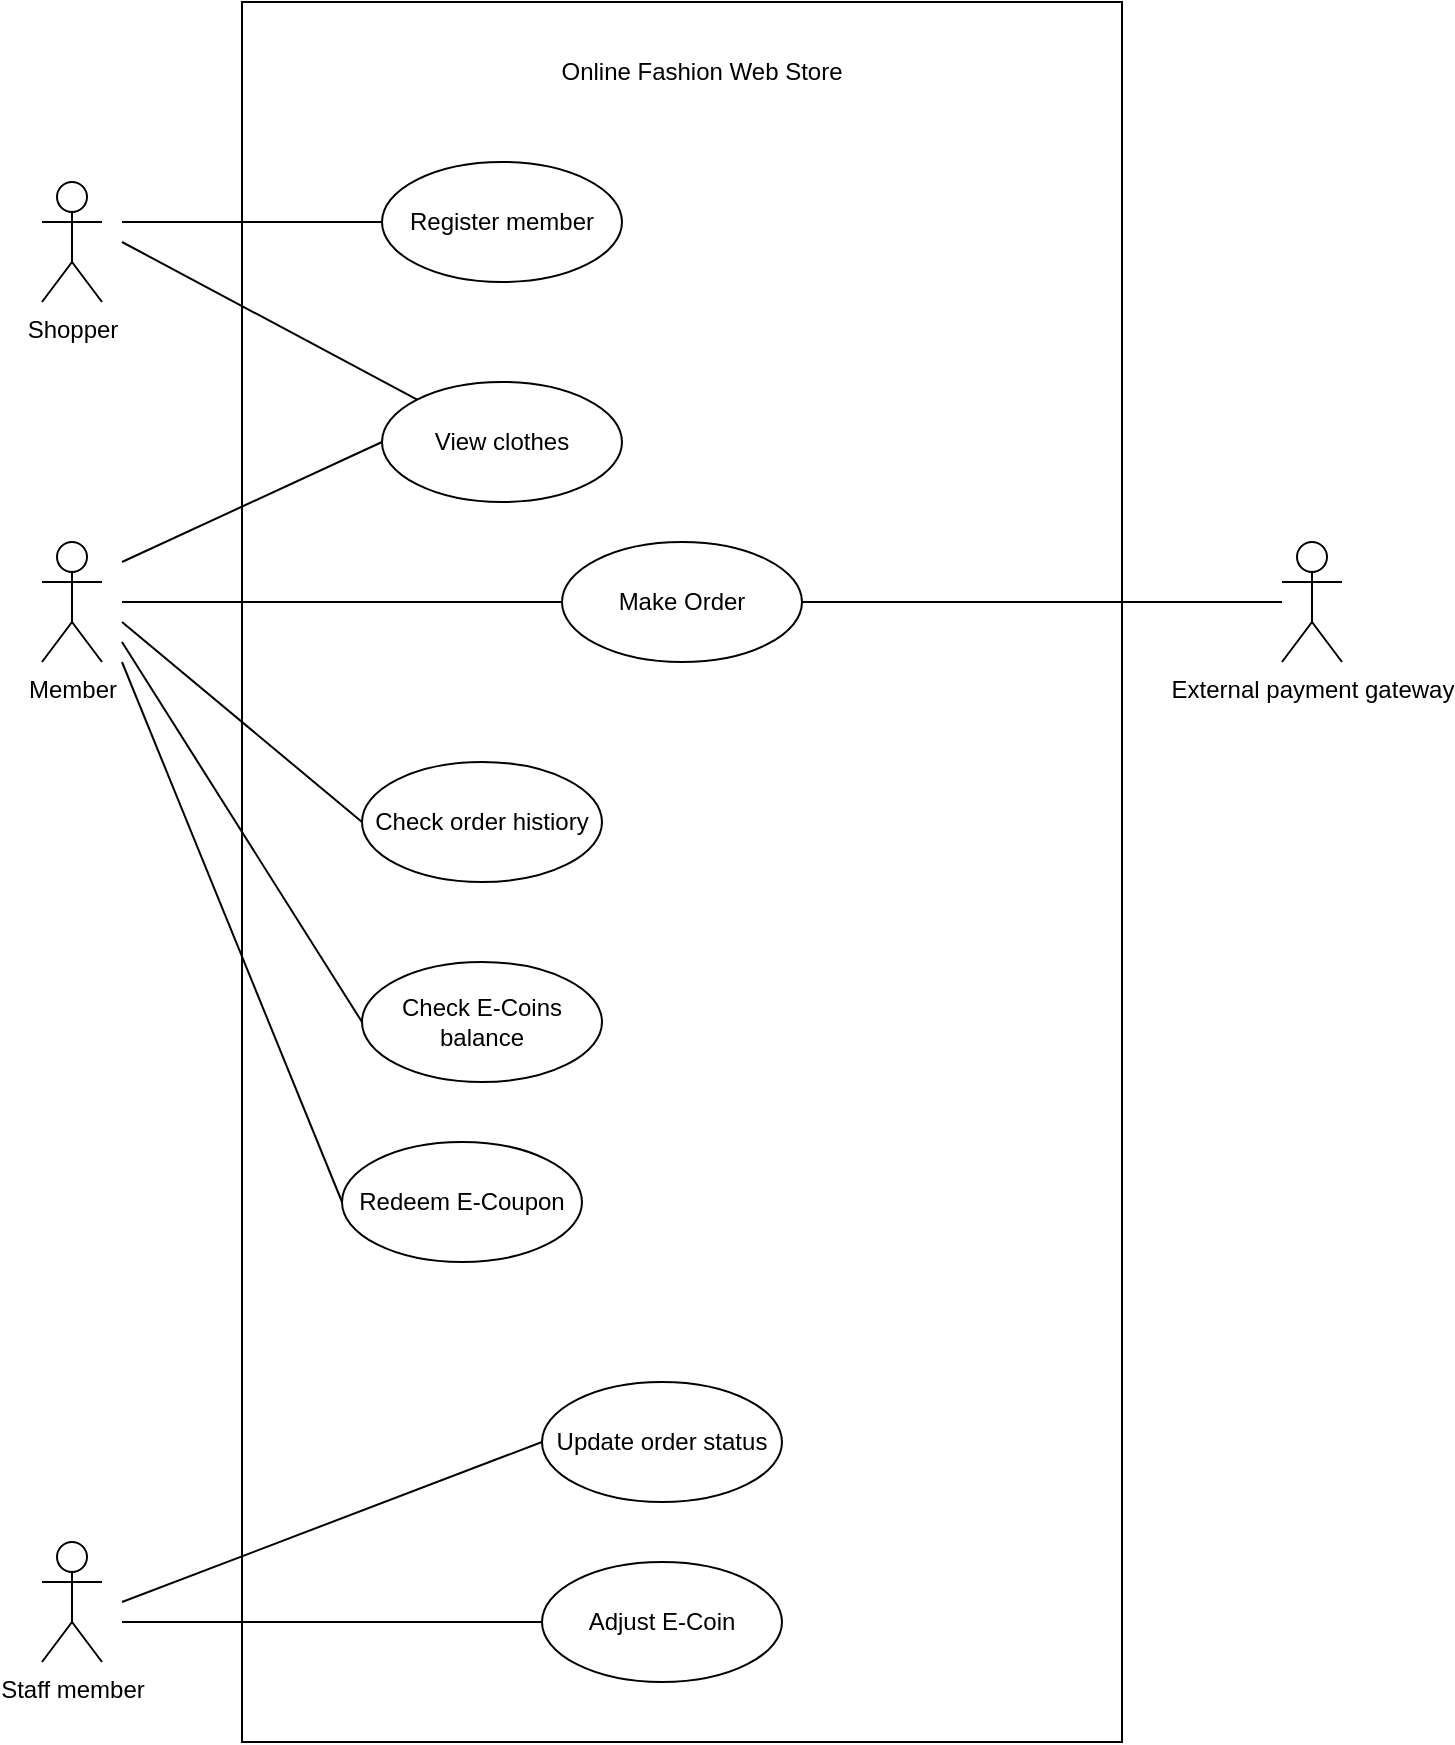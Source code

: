 <mxfile version="14.6.3" type="device"><diagram id="TEweWMGXjwNp_G67oDY1" name="Page-1"><mxGraphModel dx="1207" dy="634" grid="1" gridSize="10" guides="1" tooltips="1" connect="1" arrows="1" fold="1" page="1" pageScale="1" pageWidth="827" pageHeight="1169" math="0" shadow="0"><root><mxCell id="0"/><mxCell id="1" parent="0"/><mxCell id="mah2xvx4V9o2s-xEkk9--1" value="" style="rounded=0;whiteSpace=wrap;html=1;" vertex="1" parent="1"><mxGeometry x="210" y="60" width="440" height="870" as="geometry"/></mxCell><mxCell id="mah2xvx4V9o2s-xEkk9--2" value="Online Fashion Web Store" style="text;html=1;strokeColor=none;fillColor=none;align=center;verticalAlign=middle;whiteSpace=wrap;rounded=0;" vertex="1" parent="1"><mxGeometry x="300" y="80" width="280" height="30" as="geometry"/></mxCell><mxCell id="mah2xvx4V9o2s-xEkk9--3" value="Shopper" style="shape=umlActor;verticalLabelPosition=bottom;verticalAlign=top;html=1;outlineConnect=0;" vertex="1" parent="1"><mxGeometry x="110" y="150" width="30" height="60" as="geometry"/></mxCell><mxCell id="mah2xvx4V9o2s-xEkk9--4" value="Member" style="shape=umlActor;verticalLabelPosition=bottom;verticalAlign=top;html=1;outlineConnect=0;" vertex="1" parent="1"><mxGeometry x="110" y="330" width="30" height="60" as="geometry"/></mxCell><mxCell id="mah2xvx4V9o2s-xEkk9--5" value="Staff member" style="shape=umlActor;verticalLabelPosition=bottom;verticalAlign=top;html=1;outlineConnect=0;" vertex="1" parent="1"><mxGeometry x="110" y="830" width="30" height="60" as="geometry"/></mxCell><mxCell id="mah2xvx4V9o2s-xEkk9--6" value="Register member" style="ellipse;whiteSpace=wrap;html=1;" vertex="1" parent="1"><mxGeometry x="280" y="140" width="120" height="60" as="geometry"/></mxCell><mxCell id="mah2xvx4V9o2s-xEkk9--7" value="View clothes" style="ellipse;whiteSpace=wrap;html=1;" vertex="1" parent="1"><mxGeometry x="280" y="250" width="120" height="60" as="geometry"/></mxCell><mxCell id="mah2xvx4V9o2s-xEkk9--8" value="Make Order" style="ellipse;whiteSpace=wrap;html=1;" vertex="1" parent="1"><mxGeometry x="370" y="330" width="120" height="60" as="geometry"/></mxCell><mxCell id="mah2xvx4V9o2s-xEkk9--9" value="Check order histiory" style="ellipse;whiteSpace=wrap;html=1;" vertex="1" parent="1"><mxGeometry x="270" y="440" width="120" height="60" as="geometry"/></mxCell><mxCell id="mah2xvx4V9o2s-xEkk9--10" value="Check E-Coins balance" style="ellipse;whiteSpace=wrap;html=1;" vertex="1" parent="1"><mxGeometry x="270" y="540" width="120" height="60" as="geometry"/></mxCell><mxCell id="mah2xvx4V9o2s-xEkk9--11" value="Redeem E-Coupon" style="ellipse;whiteSpace=wrap;html=1;" vertex="1" parent="1"><mxGeometry x="260" y="630" width="120" height="60" as="geometry"/></mxCell><mxCell id="mah2xvx4V9o2s-xEkk9--12" value="Update order status" style="ellipse;whiteSpace=wrap;html=1;" vertex="1" parent="1"><mxGeometry x="360" y="750" width="120" height="60" as="geometry"/></mxCell><mxCell id="mah2xvx4V9o2s-xEkk9--13" value="Adjust E-Coin" style="ellipse;whiteSpace=wrap;html=1;" vertex="1" parent="1"><mxGeometry x="360" y="840" width="120" height="60" as="geometry"/></mxCell><mxCell id="mah2xvx4V9o2s-xEkk9--14" value="" style="endArrow=none;html=1;entryX=0;entryY=0.5;entryDx=0;entryDy=0;" edge="1" parent="1" target="mah2xvx4V9o2s-xEkk9--6"><mxGeometry width="50" height="50" relative="1" as="geometry"><mxPoint x="150" y="170" as="sourcePoint"/><mxPoint x="230" y="120" as="targetPoint"/></mxGeometry></mxCell><mxCell id="mah2xvx4V9o2s-xEkk9--15" value="" style="endArrow=none;html=1;entryX=0;entryY=0;entryDx=0;entryDy=0;" edge="1" parent="1" target="mah2xvx4V9o2s-xEkk9--7"><mxGeometry width="50" height="50" relative="1" as="geometry"><mxPoint x="150" y="180" as="sourcePoint"/><mxPoint x="240" y="200" as="targetPoint"/></mxGeometry></mxCell><mxCell id="mah2xvx4V9o2s-xEkk9--16" value="" style="endArrow=none;html=1;entryX=0;entryY=0.5;entryDx=0;entryDy=0;" edge="1" parent="1" target="mah2xvx4V9o2s-xEkk9--7"><mxGeometry width="50" height="50" relative="1" as="geometry"><mxPoint x="150" y="340" as="sourcePoint"/><mxPoint x="230" y="320" as="targetPoint"/></mxGeometry></mxCell><mxCell id="mah2xvx4V9o2s-xEkk9--17" value="" style="endArrow=none;html=1;entryX=0;entryY=0.5;entryDx=0;entryDy=0;" edge="1" parent="1" target="mah2xvx4V9o2s-xEkk9--8"><mxGeometry width="50" height="50" relative="1" as="geometry"><mxPoint x="150" y="360" as="sourcePoint"/><mxPoint x="230" y="350" as="targetPoint"/></mxGeometry></mxCell><mxCell id="mah2xvx4V9o2s-xEkk9--18" value="" style="endArrow=none;html=1;entryX=0;entryY=0.5;entryDx=0;entryDy=0;" edge="1" parent="1" target="mah2xvx4V9o2s-xEkk9--9"><mxGeometry width="50" height="50" relative="1" as="geometry"><mxPoint x="150" y="370" as="sourcePoint"/><mxPoint x="230" y="390" as="targetPoint"/></mxGeometry></mxCell><mxCell id="mah2xvx4V9o2s-xEkk9--19" value="" style="endArrow=none;html=1;entryX=0;entryY=0.5;entryDx=0;entryDy=0;" edge="1" parent="1" target="mah2xvx4V9o2s-xEkk9--10"><mxGeometry width="50" height="50" relative="1" as="geometry"><mxPoint x="150" y="380" as="sourcePoint"/><mxPoint x="180" y="470" as="targetPoint"/></mxGeometry></mxCell><mxCell id="mah2xvx4V9o2s-xEkk9--20" value="" style="endArrow=none;html=1;entryX=0;entryY=0.5;entryDx=0;entryDy=0;" edge="1" parent="1" target="mah2xvx4V9o2s-xEkk9--11"><mxGeometry width="50" height="50" relative="1" as="geometry"><mxPoint x="150" y="390" as="sourcePoint"/><mxPoint x="160" y="470" as="targetPoint"/></mxGeometry></mxCell><mxCell id="mah2xvx4V9o2s-xEkk9--21" value="" style="endArrow=none;html=1;entryX=0;entryY=0.5;entryDx=0;entryDy=0;" edge="1" parent="1" target="mah2xvx4V9o2s-xEkk9--12"><mxGeometry width="50" height="50" relative="1" as="geometry"><mxPoint x="150" y="860" as="sourcePoint"/><mxPoint x="260" y="790" as="targetPoint"/></mxGeometry></mxCell><mxCell id="mah2xvx4V9o2s-xEkk9--22" value="" style="endArrow=none;html=1;entryX=0;entryY=0.5;entryDx=0;entryDy=0;" edge="1" parent="1" target="mah2xvx4V9o2s-xEkk9--13"><mxGeometry width="50" height="50" relative="1" as="geometry"><mxPoint x="150" y="870" as="sourcePoint"/><mxPoint x="240" y="940" as="targetPoint"/></mxGeometry></mxCell><mxCell id="mah2xvx4V9o2s-xEkk9--23" value="External payment gateway" style="shape=umlActor;verticalLabelPosition=bottom;verticalAlign=top;html=1;outlineConnect=0;" vertex="1" parent="1"><mxGeometry x="730" y="330" width="30" height="60" as="geometry"/></mxCell><mxCell id="mah2xvx4V9o2s-xEkk9--24" value="" style="endArrow=none;html=1;exitX=1;exitY=0.5;exitDx=0;exitDy=0;" edge="1" parent="1" source="mah2xvx4V9o2s-xEkk9--8" target="mah2xvx4V9o2s-xEkk9--23"><mxGeometry width="50" height="50" relative="1" as="geometry"><mxPoint x="570" y="390" as="sourcePoint"/><mxPoint x="620" y="340" as="targetPoint"/></mxGeometry></mxCell></root></mxGraphModel></diagram></mxfile>